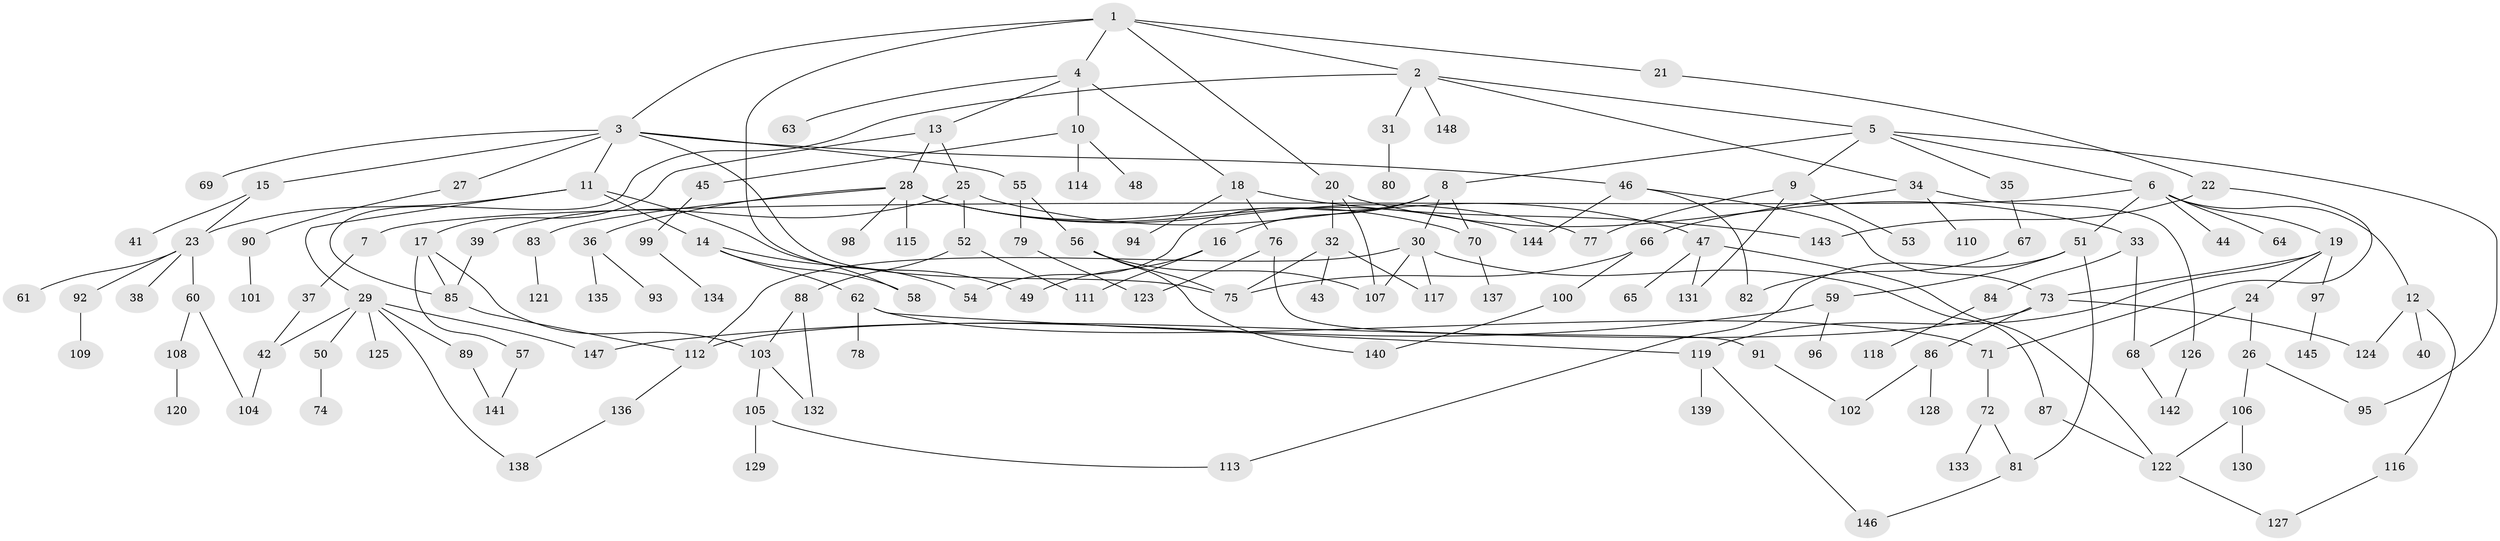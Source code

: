 // coarse degree distribution, {6: 0.047619047619047616, 8: 0.01904761904761905, 7: 0.01904761904761905, 10: 0.02857142857142857, 2: 0.2857142857142857, 3: 0.1523809523809524, 4: 0.10476190476190476, 5: 0.0380952380952381, 1: 0.3047619047619048}
// Generated by graph-tools (version 1.1) at 2025/23/03/03/25 07:23:34]
// undirected, 148 vertices, 191 edges
graph export_dot {
graph [start="1"]
  node [color=gray90,style=filled];
  1;
  2;
  3;
  4;
  5;
  6;
  7;
  8;
  9;
  10;
  11;
  12;
  13;
  14;
  15;
  16;
  17;
  18;
  19;
  20;
  21;
  22;
  23;
  24;
  25;
  26;
  27;
  28;
  29;
  30;
  31;
  32;
  33;
  34;
  35;
  36;
  37;
  38;
  39;
  40;
  41;
  42;
  43;
  44;
  45;
  46;
  47;
  48;
  49;
  50;
  51;
  52;
  53;
  54;
  55;
  56;
  57;
  58;
  59;
  60;
  61;
  62;
  63;
  64;
  65;
  66;
  67;
  68;
  69;
  70;
  71;
  72;
  73;
  74;
  75;
  76;
  77;
  78;
  79;
  80;
  81;
  82;
  83;
  84;
  85;
  86;
  87;
  88;
  89;
  90;
  91;
  92;
  93;
  94;
  95;
  96;
  97;
  98;
  99;
  100;
  101;
  102;
  103;
  104;
  105;
  106;
  107;
  108;
  109;
  110;
  111;
  112;
  113;
  114;
  115;
  116;
  117;
  118;
  119;
  120;
  121;
  122;
  123;
  124;
  125;
  126;
  127;
  128;
  129;
  130;
  131;
  132;
  133;
  134;
  135;
  136;
  137;
  138;
  139;
  140;
  141;
  142;
  143;
  144;
  145;
  146;
  147;
  148;
  1 -- 2;
  1 -- 3;
  1 -- 4;
  1 -- 20;
  1 -- 21;
  1 -- 58;
  2 -- 5;
  2 -- 31;
  2 -- 34;
  2 -- 85;
  2 -- 148;
  3 -- 11;
  3 -- 15;
  3 -- 27;
  3 -- 46;
  3 -- 55;
  3 -- 69;
  3 -- 75;
  4 -- 10;
  4 -- 13;
  4 -- 18;
  4 -- 63;
  5 -- 6;
  5 -- 8;
  5 -- 9;
  5 -- 35;
  5 -- 95;
  6 -- 7;
  6 -- 12;
  6 -- 19;
  6 -- 44;
  6 -- 51;
  6 -- 64;
  7 -- 37;
  8 -- 16;
  8 -- 30;
  8 -- 54;
  8 -- 70;
  9 -- 53;
  9 -- 131;
  9 -- 77;
  10 -- 45;
  10 -- 48;
  10 -- 114;
  11 -- 14;
  11 -- 23;
  11 -- 29;
  11 -- 49;
  12 -- 40;
  12 -- 116;
  12 -- 124;
  13 -- 17;
  13 -- 25;
  13 -- 28;
  14 -- 58;
  14 -- 62;
  14 -- 54;
  15 -- 41;
  15 -- 23;
  16 -- 111;
  16 -- 49;
  17 -- 57;
  17 -- 103;
  17 -- 85;
  18 -- 76;
  18 -- 94;
  18 -- 143;
  19 -- 24;
  19 -- 97;
  19 -- 119;
  19 -- 73;
  20 -- 32;
  20 -- 33;
  20 -- 107;
  21 -- 22;
  22 -- 71;
  22 -- 143;
  23 -- 38;
  23 -- 60;
  23 -- 61;
  23 -- 92;
  24 -- 26;
  24 -- 68;
  25 -- 39;
  25 -- 47;
  25 -- 52;
  26 -- 106;
  26 -- 95;
  27 -- 90;
  28 -- 36;
  28 -- 77;
  28 -- 83;
  28 -- 98;
  28 -- 115;
  28 -- 70;
  28 -- 144;
  29 -- 50;
  29 -- 89;
  29 -- 125;
  29 -- 147;
  29 -- 42;
  29 -- 138;
  30 -- 87;
  30 -- 112;
  30 -- 107;
  30 -- 117;
  31 -- 80;
  32 -- 43;
  32 -- 117;
  32 -- 75;
  33 -- 84;
  33 -- 68;
  34 -- 66;
  34 -- 110;
  34 -- 126;
  35 -- 67;
  36 -- 93;
  36 -- 135;
  37 -- 42;
  39 -- 85;
  42 -- 104;
  45 -- 99;
  46 -- 73;
  46 -- 144;
  46 -- 82;
  47 -- 65;
  47 -- 122;
  47 -- 131;
  50 -- 74;
  51 -- 59;
  51 -- 81;
  51 -- 113;
  52 -- 88;
  52 -- 111;
  55 -- 56;
  55 -- 79;
  56 -- 140;
  56 -- 75;
  56 -- 107;
  57 -- 141;
  59 -- 96;
  59 -- 147;
  60 -- 108;
  60 -- 104;
  62 -- 78;
  62 -- 119;
  62 -- 71;
  66 -- 100;
  66 -- 75;
  67 -- 82;
  68 -- 142;
  70 -- 137;
  71 -- 72;
  72 -- 133;
  72 -- 81;
  73 -- 86;
  73 -- 124;
  73 -- 112;
  76 -- 91;
  76 -- 123;
  79 -- 123;
  81 -- 146;
  83 -- 121;
  84 -- 118;
  85 -- 112;
  86 -- 128;
  86 -- 102;
  87 -- 122;
  88 -- 132;
  88 -- 103;
  89 -- 141;
  90 -- 101;
  91 -- 102;
  92 -- 109;
  97 -- 145;
  99 -- 134;
  100 -- 140;
  103 -- 105;
  103 -- 132;
  105 -- 129;
  105 -- 113;
  106 -- 130;
  106 -- 122;
  108 -- 120;
  112 -- 136;
  116 -- 127;
  119 -- 139;
  119 -- 146;
  122 -- 127;
  126 -- 142;
  136 -- 138;
}
